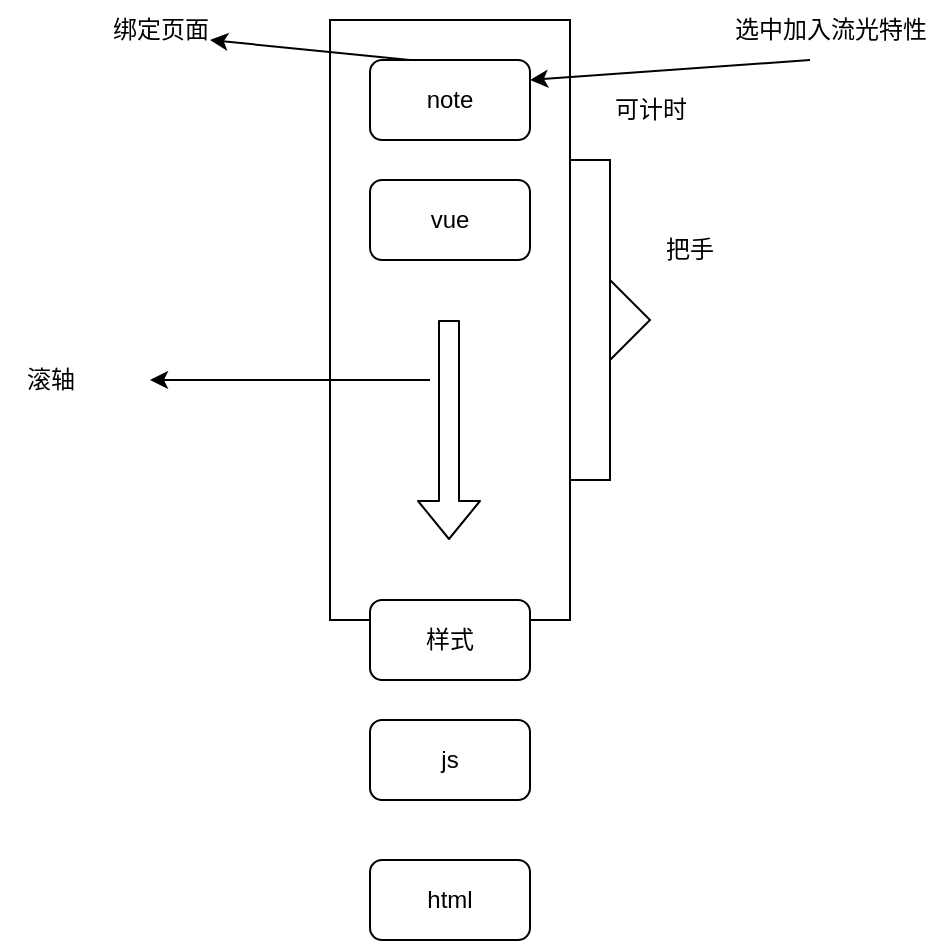 <mxfile>
    <diagram id="J6c4HjU_Ut82fA-vQ_YB" name="第 1 页">
        <mxGraphModel dx="1002" dy="615" grid="1" gridSize="10" guides="1" tooltips="1" connect="1" arrows="1" fold="1" page="1" pageScale="1" pageWidth="827" pageHeight="1169" math="0" shadow="0">
            <root>
                <mxCell id="0"/>
                <mxCell id="1" parent="0"/>
                <mxCell id="2" value="" style="rounded=0;whiteSpace=wrap;html=1;" parent="1" vertex="1">
                    <mxGeometry x="290" y="100" width="120" height="300" as="geometry"/>
                </mxCell>
                <mxCell id="4" value="html" style="rounded=1;whiteSpace=wrap;html=1;" parent="1" vertex="1">
                    <mxGeometry x="310" y="520" width="80" height="40" as="geometry"/>
                </mxCell>
                <mxCell id="5" value="样式" style="rounded=1;whiteSpace=wrap;html=1;" parent="1" vertex="1">
                    <mxGeometry x="310" y="390" width="80" height="40" as="geometry"/>
                </mxCell>
                <mxCell id="6" value="js" style="rounded=1;whiteSpace=wrap;html=1;" parent="1" vertex="1">
                    <mxGeometry x="310" y="450" width="80" height="40" as="geometry"/>
                </mxCell>
                <mxCell id="8" value="vue" style="rounded=1;whiteSpace=wrap;html=1;" parent="1" vertex="1">
                    <mxGeometry x="310" y="180" width="80" height="40" as="geometry"/>
                </mxCell>
                <mxCell id="10" value="note" style="rounded=1;whiteSpace=wrap;html=1;" parent="1" vertex="1">
                    <mxGeometry x="310" y="120" width="80" height="40" as="geometry"/>
                </mxCell>
                <mxCell id="12" value="" style="rounded=0;whiteSpace=wrap;html=1;" parent="1" vertex="1">
                    <mxGeometry x="410" y="170" width="20" height="160" as="geometry"/>
                </mxCell>
                <mxCell id="13" value="" style="triangle;whiteSpace=wrap;html=1;" parent="1" vertex="1">
                    <mxGeometry x="430" y="230" width="20" height="40" as="geometry"/>
                </mxCell>
                <mxCell id="14" value="把手" style="text;html=1;strokeColor=none;fillColor=none;align=center;verticalAlign=middle;whiteSpace=wrap;rounded=0;" parent="1" vertex="1">
                    <mxGeometry x="440" y="200" width="60" height="30" as="geometry"/>
                </mxCell>
                <mxCell id="15" value="可计时" style="text;html=1;align=center;verticalAlign=middle;resizable=0;points=[];autosize=1;strokeColor=none;fillColor=none;" parent="1" vertex="1">
                    <mxGeometry x="420" y="130" width="60" height="30" as="geometry"/>
                </mxCell>
                <mxCell id="16" value="" style="shape=flexArrow;endArrow=classic;html=1;" parent="1" edge="1">
                    <mxGeometry width="50" height="50" relative="1" as="geometry">
                        <mxPoint x="349.5" y="250" as="sourcePoint"/>
                        <mxPoint x="349.5" y="360" as="targetPoint"/>
                    </mxGeometry>
                </mxCell>
                <mxCell id="18" value="" style="endArrow=classic;html=1;" parent="1" edge="1">
                    <mxGeometry width="50" height="50" relative="1" as="geometry">
                        <mxPoint x="340" y="280" as="sourcePoint"/>
                        <mxPoint x="200" y="280" as="targetPoint"/>
                    </mxGeometry>
                </mxCell>
                <mxCell id="19" value="滚轴" style="text;html=1;align=center;verticalAlign=middle;resizable=0;points=[];autosize=1;strokeColor=none;fillColor=none;" parent="1" vertex="1">
                    <mxGeometry x="125" y="265" width="50" height="30" as="geometry"/>
                </mxCell>
                <mxCell id="20" value="" style="endArrow=classic;html=1;exitX=0.25;exitY=0;exitDx=0;exitDy=0;" parent="1" source="10" edge="1">
                    <mxGeometry width="50" height="50" relative="1" as="geometry">
                        <mxPoint x="230" y="90" as="sourcePoint"/>
                        <mxPoint x="230" y="110" as="targetPoint"/>
                    </mxGeometry>
                </mxCell>
                <mxCell id="21" value="绑定页面" style="text;html=1;align=center;verticalAlign=middle;resizable=0;points=[];autosize=1;strokeColor=none;fillColor=none;" parent="1" vertex="1">
                    <mxGeometry x="170" y="90" width="70" height="30" as="geometry"/>
                </mxCell>
                <mxCell id="22" value="" style="endArrow=classic;html=1;entryX=1;entryY=0.25;entryDx=0;entryDy=0;" edge="1" parent="1" target="10">
                    <mxGeometry width="50" height="50" relative="1" as="geometry">
                        <mxPoint x="530" y="120" as="sourcePoint"/>
                        <mxPoint x="570" y="110" as="targetPoint"/>
                    </mxGeometry>
                </mxCell>
                <mxCell id="23" value="选中加入流光特性" style="text;html=1;align=center;verticalAlign=middle;resizable=0;points=[];autosize=1;strokeColor=none;fillColor=none;" vertex="1" parent="1">
                    <mxGeometry x="480" y="90" width="120" height="30" as="geometry"/>
                </mxCell>
            </root>
        </mxGraphModel>
    </diagram>
</mxfile>